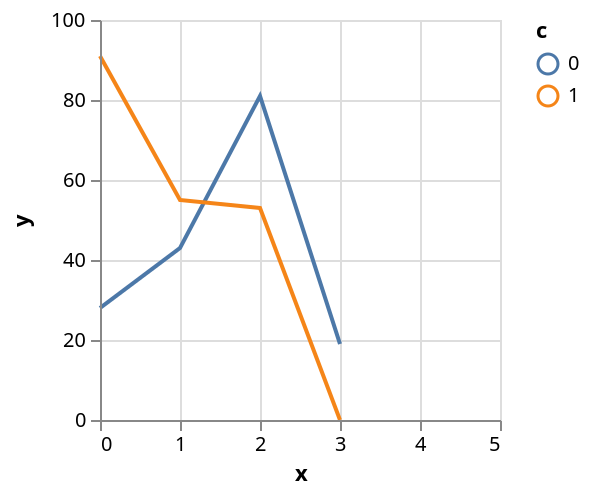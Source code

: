 {
    "$schema": "https://vega.github.io/schema/vega/v3.json",
    "autosize": "pad",
    "padding": 5,
    "width": 200,
    "height": 200,
    "style": "cell",
    "data": [
        {
            "name": "source_0",
            "values": [
                {
                    "x": 0,
                    "y": 28,
                    "c": 0
                },
                {
                    "x": 0,
                    "y": 91,
                    "c": 1
                },
                {
                    "x": 1,
                    "y": 43,
                    "c": 0
                },
                {
                    "x": 1,
                    "y": 55,
                    "c": 1
                },
                {
                    "x": 2,
                    "y": 81,
                    "c": 0
                },
                {
                    "x": 2,
                    "y": 53,
                    "c": 1
                },
                {
                    "x": 3,
                    "y": 19,
                    "c": 0
                }
            ]
        },
        {
            "name": "data_0",
            "source": "source_0",
            "transform": [
                {
                    "type": "formula",
                    "expr": "toNumber(datum[\"x\"])",
                    "as": "x"
                },
                {
                    "type": "formula",
                    "expr": "toNumber(datum[\"y\"])",
                    "as": "y"
                },
                {
                    "type": "impute",
                    "field": "y",
                    "key": "x",
                    "method": "value",
                    "groupby": [
                        "c"
                    ],
                    "value": null
                },
                {
                    "type": "formula",
                    "expr": "datum.y === null ? 0 : datum.y",
                    "as": "y"
                }
            ]
        }
    ],
    "marks": [
        {
            "name": "pathgroup",
            "type": "group",
            "from": {
                "facet": {
                    "name": "faceted_path_main",
                    "data": "data_0",
                    "groupby": [
                        "c"
                    ]
                }
            },
            "encode": {
                "update": {
                    "width": {
                        "field": {
                            "group": "width"
                        }
                    },
                    "height": {
                        "field": {
                            "group": "height"
                        }
                    }
                }
            },
            "marks": [
                {
                    "name": "marks",
                    "type": "line",
                    "style": [
                        "line"
                    ],
                    "sort": {
                        "field": "datum[\"x\"]",
                        "order": "descending"
                    },
                    "from": {
                        "data": "faceted_path_main"
                    },
                    "encode": {
                        "update": {
                            "stroke": {
                                "scale": "color",
                                "field": "c"
                            },
                            "x": {
                                "scale": "x",
                                "field": "x"
                            },
                            "y": {
                                "scale": "y",
                                "field": "y"
                            },
                            "defined": {
                                "signal": "datum[\"x\"] !== null && !isNaN(datum[\"x\"]) && datum[\"y\"] !== null && !isNaN(datum[\"y\"])"
                            }
                        }
                    }
                }
            ]
        }
    ],
    "scales": [
        {
            "name": "x",
            "type": "linear",
            "domain": {
                "data": "data_0",
                "field": "x"
            },
            "range": [
                0,
                {
                    "signal": "width"
                }
            ],
            "nice": 1,
            "zero": false
        },
        {
            "name": "y",
            "type": "linear",
            "domain": {
                "data": "data_0",
                "field": "y"
            },
            "range": [
                {
                    "signal": "height"
                },
                0
            ],
            "nice": true,
            "zero": true
        },
        {
            "name": "color",
            "type": "ordinal",
            "domain": {
                "data": "data_0",
                "field": "c",
                "sort": true
            },
            "range": "category"
        }
    ],
    "axes": [
        {
            "scale": "x",
            "orient": "bottom",
            "grid": false,
            "title": "x",
            "labelFlush": true,
            "labelOverlap": true,
            "tickCount": {
                "signal": "ceil(width/40)"
            },
            "zindex": 1
        },
        {
            "scale": "x",
            "orient": "bottom",
            "grid": true,
            "tickCount": {
                "signal": "ceil(width/40)"
            },
            "gridScale": "y",
            "domain": false,
            "labels": false,
            "maxExtent": 0,
            "minExtent": 0,
            "ticks": false,
            "zindex": 0
        },
        {
            "scale": "y",
            "orient": "left",
            "grid": false,
            "title": "y",
            "labelOverlap": true,
            "tickCount": {
                "signal": "ceil(height/40)"
            },
            "zindex": 1
        },
        {
            "scale": "y",
            "orient": "left",
            "grid": true,
            "tickCount": {
                "signal": "ceil(height/40)"
            },
            "gridScale": "x",
            "domain": false,
            "labels": false,
            "maxExtent": 0,
            "minExtent": 0,
            "ticks": false,
            "zindex": 0
        }
    ],
    "legends": [
        {
            "stroke": "color",
            "title": "c"
        }
    ],
    "config": {
        "axisY": {
            "minExtent": 30
        }
    }
}
